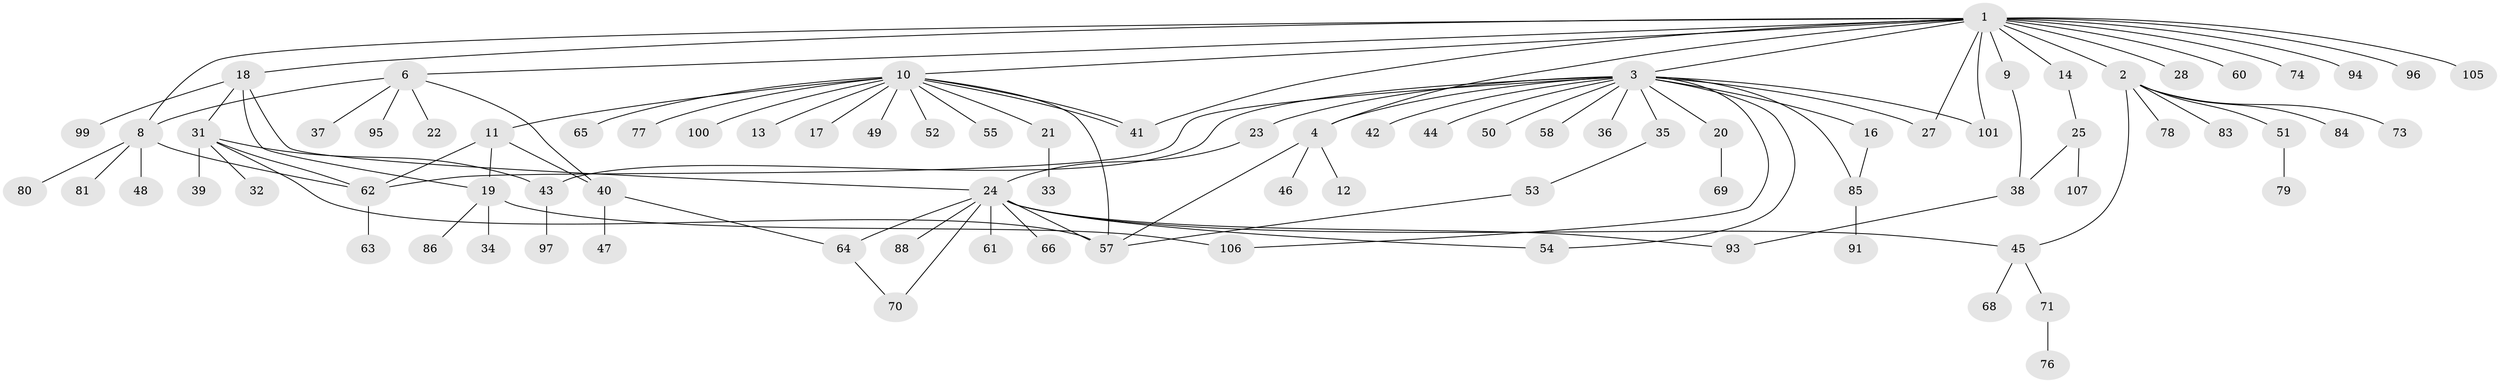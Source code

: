 // Generated by graph-tools (version 1.1) at 2025/51/02/27/25 19:51:56]
// undirected, 87 vertices, 111 edges
graph export_dot {
graph [start="1"]
  node [color=gray90,style=filled];
  1 [super="+5"];
  2 [super="+90"];
  3 [super="+30"];
  4 [super="+89"];
  6 [super="+7"];
  8 [super="+29"];
  9;
  10 [super="+15"];
  11;
  12;
  13;
  14;
  16;
  17;
  18 [super="+59"];
  19 [super="+87"];
  20;
  21;
  22;
  23;
  24 [super="+26"];
  25;
  27;
  28;
  31 [super="+98"];
  32;
  33;
  34;
  35;
  36;
  37;
  38 [super="+75"];
  39;
  40 [super="+56"];
  41;
  42;
  43 [super="+72"];
  44;
  45 [super="+67"];
  46;
  47;
  48;
  49;
  50;
  51;
  52;
  53;
  54;
  55;
  57 [super="+104"];
  58;
  60;
  61;
  62;
  63;
  64 [super="+82"];
  65;
  66 [super="+92"];
  68;
  69 [super="+102"];
  70;
  71;
  73;
  74;
  76;
  77;
  78;
  79;
  80;
  81;
  83;
  84;
  85 [super="+103"];
  86;
  88;
  91;
  93;
  94;
  95;
  96;
  97;
  99;
  100;
  101;
  105;
  106 [super="+108"];
  107;
  1 -- 2;
  1 -- 3;
  1 -- 4;
  1 -- 6;
  1 -- 9;
  1 -- 10;
  1 -- 14;
  1 -- 18;
  1 -- 27;
  1 -- 28;
  1 -- 41;
  1 -- 60;
  1 -- 74;
  1 -- 94;
  1 -- 96;
  1 -- 101;
  1 -- 105;
  1 -- 8;
  2 -- 51;
  2 -- 73;
  2 -- 78;
  2 -- 83;
  2 -- 84;
  2 -- 45;
  3 -- 4;
  3 -- 16;
  3 -- 20;
  3 -- 23;
  3 -- 27;
  3 -- 35;
  3 -- 36;
  3 -- 42;
  3 -- 44;
  3 -- 50;
  3 -- 54;
  3 -- 58;
  3 -- 62;
  3 -- 101;
  3 -- 106;
  3 -- 85;
  3 -- 43;
  4 -- 12;
  4 -- 46;
  4 -- 57;
  6 -- 22;
  6 -- 40;
  6 -- 95;
  6 -- 37;
  6 -- 8;
  8 -- 48;
  8 -- 81;
  8 -- 80;
  8 -- 62;
  9 -- 38;
  10 -- 11;
  10 -- 13;
  10 -- 17;
  10 -- 41;
  10 -- 41;
  10 -- 52;
  10 -- 57;
  10 -- 65;
  10 -- 77;
  10 -- 100;
  10 -- 49;
  10 -- 21;
  10 -- 55;
  11 -- 19;
  11 -- 40;
  11 -- 62;
  14 -- 25;
  16 -- 85;
  18 -- 31;
  18 -- 24;
  18 -- 99;
  18 -- 19;
  19 -- 34;
  19 -- 86;
  19 -- 106;
  20 -- 69;
  21 -- 33;
  23 -- 24;
  24 -- 54;
  24 -- 70;
  24 -- 93;
  24 -- 64;
  24 -- 66;
  24 -- 61;
  24 -- 57;
  24 -- 88;
  24 -- 45;
  25 -- 38;
  25 -- 107;
  31 -- 32;
  31 -- 39;
  31 -- 43;
  31 -- 57;
  31 -- 62;
  35 -- 53;
  38 -- 93;
  40 -- 47;
  40 -- 64;
  43 -- 97;
  45 -- 68;
  45 -- 71;
  51 -- 79;
  53 -- 57;
  62 -- 63;
  64 -- 70;
  71 -- 76;
  85 -- 91;
}
